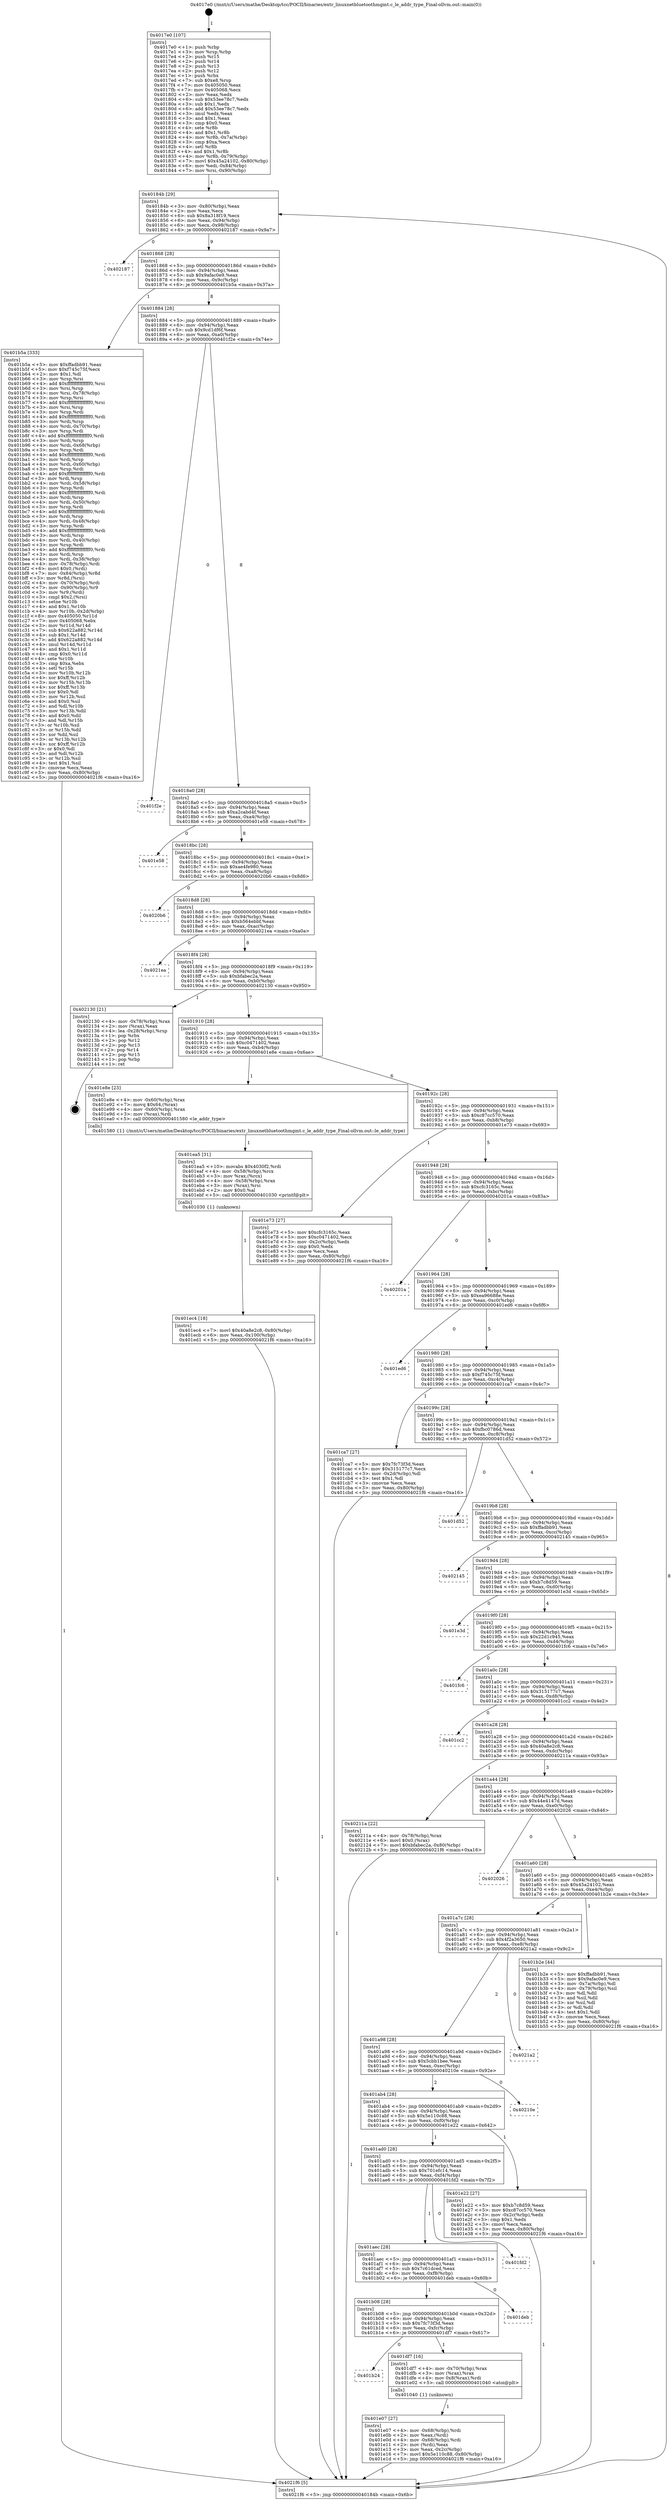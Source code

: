 digraph "0x4017e0" {
  label = "0x4017e0 (/mnt/c/Users/mathe/Desktop/tcc/POCII/binaries/extr_linuxnetbluetoothmgmt.c_le_addr_type_Final-ollvm.out::main(0))"
  labelloc = "t"
  node[shape=record]

  Entry [label="",width=0.3,height=0.3,shape=circle,fillcolor=black,style=filled]
  "0x40184b" [label="{
     0x40184b [29]\l
     | [instrs]\l
     &nbsp;&nbsp;0x40184b \<+3\>: mov -0x80(%rbp),%eax\l
     &nbsp;&nbsp;0x40184e \<+2\>: mov %eax,%ecx\l
     &nbsp;&nbsp;0x401850 \<+6\>: sub $0x8a318f19,%ecx\l
     &nbsp;&nbsp;0x401856 \<+6\>: mov %eax,-0x94(%rbp)\l
     &nbsp;&nbsp;0x40185c \<+6\>: mov %ecx,-0x98(%rbp)\l
     &nbsp;&nbsp;0x401862 \<+6\>: je 0000000000402187 \<main+0x9a7\>\l
  }"]
  "0x402187" [label="{
     0x402187\l
  }", style=dashed]
  "0x401868" [label="{
     0x401868 [28]\l
     | [instrs]\l
     &nbsp;&nbsp;0x401868 \<+5\>: jmp 000000000040186d \<main+0x8d\>\l
     &nbsp;&nbsp;0x40186d \<+6\>: mov -0x94(%rbp),%eax\l
     &nbsp;&nbsp;0x401873 \<+5\>: sub $0x9afac0e9,%eax\l
     &nbsp;&nbsp;0x401878 \<+6\>: mov %eax,-0x9c(%rbp)\l
     &nbsp;&nbsp;0x40187e \<+6\>: je 0000000000401b5a \<main+0x37a\>\l
  }"]
  Exit [label="",width=0.3,height=0.3,shape=circle,fillcolor=black,style=filled,peripheries=2]
  "0x401b5a" [label="{
     0x401b5a [333]\l
     | [instrs]\l
     &nbsp;&nbsp;0x401b5a \<+5\>: mov $0xffadbb91,%eax\l
     &nbsp;&nbsp;0x401b5f \<+5\>: mov $0xf745c75f,%ecx\l
     &nbsp;&nbsp;0x401b64 \<+2\>: mov $0x1,%dl\l
     &nbsp;&nbsp;0x401b66 \<+3\>: mov %rsp,%rsi\l
     &nbsp;&nbsp;0x401b69 \<+4\>: add $0xfffffffffffffff0,%rsi\l
     &nbsp;&nbsp;0x401b6d \<+3\>: mov %rsi,%rsp\l
     &nbsp;&nbsp;0x401b70 \<+4\>: mov %rsi,-0x78(%rbp)\l
     &nbsp;&nbsp;0x401b74 \<+3\>: mov %rsp,%rsi\l
     &nbsp;&nbsp;0x401b77 \<+4\>: add $0xfffffffffffffff0,%rsi\l
     &nbsp;&nbsp;0x401b7b \<+3\>: mov %rsi,%rsp\l
     &nbsp;&nbsp;0x401b7e \<+3\>: mov %rsp,%rdi\l
     &nbsp;&nbsp;0x401b81 \<+4\>: add $0xfffffffffffffff0,%rdi\l
     &nbsp;&nbsp;0x401b85 \<+3\>: mov %rdi,%rsp\l
     &nbsp;&nbsp;0x401b88 \<+4\>: mov %rdi,-0x70(%rbp)\l
     &nbsp;&nbsp;0x401b8c \<+3\>: mov %rsp,%rdi\l
     &nbsp;&nbsp;0x401b8f \<+4\>: add $0xfffffffffffffff0,%rdi\l
     &nbsp;&nbsp;0x401b93 \<+3\>: mov %rdi,%rsp\l
     &nbsp;&nbsp;0x401b96 \<+4\>: mov %rdi,-0x68(%rbp)\l
     &nbsp;&nbsp;0x401b9a \<+3\>: mov %rsp,%rdi\l
     &nbsp;&nbsp;0x401b9d \<+4\>: add $0xfffffffffffffff0,%rdi\l
     &nbsp;&nbsp;0x401ba1 \<+3\>: mov %rdi,%rsp\l
     &nbsp;&nbsp;0x401ba4 \<+4\>: mov %rdi,-0x60(%rbp)\l
     &nbsp;&nbsp;0x401ba8 \<+3\>: mov %rsp,%rdi\l
     &nbsp;&nbsp;0x401bab \<+4\>: add $0xfffffffffffffff0,%rdi\l
     &nbsp;&nbsp;0x401baf \<+3\>: mov %rdi,%rsp\l
     &nbsp;&nbsp;0x401bb2 \<+4\>: mov %rdi,-0x58(%rbp)\l
     &nbsp;&nbsp;0x401bb6 \<+3\>: mov %rsp,%rdi\l
     &nbsp;&nbsp;0x401bb9 \<+4\>: add $0xfffffffffffffff0,%rdi\l
     &nbsp;&nbsp;0x401bbd \<+3\>: mov %rdi,%rsp\l
     &nbsp;&nbsp;0x401bc0 \<+4\>: mov %rdi,-0x50(%rbp)\l
     &nbsp;&nbsp;0x401bc4 \<+3\>: mov %rsp,%rdi\l
     &nbsp;&nbsp;0x401bc7 \<+4\>: add $0xfffffffffffffff0,%rdi\l
     &nbsp;&nbsp;0x401bcb \<+3\>: mov %rdi,%rsp\l
     &nbsp;&nbsp;0x401bce \<+4\>: mov %rdi,-0x48(%rbp)\l
     &nbsp;&nbsp;0x401bd2 \<+3\>: mov %rsp,%rdi\l
     &nbsp;&nbsp;0x401bd5 \<+4\>: add $0xfffffffffffffff0,%rdi\l
     &nbsp;&nbsp;0x401bd9 \<+3\>: mov %rdi,%rsp\l
     &nbsp;&nbsp;0x401bdc \<+4\>: mov %rdi,-0x40(%rbp)\l
     &nbsp;&nbsp;0x401be0 \<+3\>: mov %rsp,%rdi\l
     &nbsp;&nbsp;0x401be3 \<+4\>: add $0xfffffffffffffff0,%rdi\l
     &nbsp;&nbsp;0x401be7 \<+3\>: mov %rdi,%rsp\l
     &nbsp;&nbsp;0x401bea \<+4\>: mov %rdi,-0x38(%rbp)\l
     &nbsp;&nbsp;0x401bee \<+4\>: mov -0x78(%rbp),%rdi\l
     &nbsp;&nbsp;0x401bf2 \<+6\>: movl $0x0,(%rdi)\l
     &nbsp;&nbsp;0x401bf8 \<+7\>: mov -0x84(%rbp),%r8d\l
     &nbsp;&nbsp;0x401bff \<+3\>: mov %r8d,(%rsi)\l
     &nbsp;&nbsp;0x401c02 \<+4\>: mov -0x70(%rbp),%rdi\l
     &nbsp;&nbsp;0x401c06 \<+7\>: mov -0x90(%rbp),%r9\l
     &nbsp;&nbsp;0x401c0d \<+3\>: mov %r9,(%rdi)\l
     &nbsp;&nbsp;0x401c10 \<+3\>: cmpl $0x2,(%rsi)\l
     &nbsp;&nbsp;0x401c13 \<+4\>: setne %r10b\l
     &nbsp;&nbsp;0x401c17 \<+4\>: and $0x1,%r10b\l
     &nbsp;&nbsp;0x401c1b \<+4\>: mov %r10b,-0x2d(%rbp)\l
     &nbsp;&nbsp;0x401c1f \<+8\>: mov 0x405050,%r11d\l
     &nbsp;&nbsp;0x401c27 \<+7\>: mov 0x405068,%ebx\l
     &nbsp;&nbsp;0x401c2e \<+3\>: mov %r11d,%r14d\l
     &nbsp;&nbsp;0x401c31 \<+7\>: sub $0x622a882,%r14d\l
     &nbsp;&nbsp;0x401c38 \<+4\>: sub $0x1,%r14d\l
     &nbsp;&nbsp;0x401c3c \<+7\>: add $0x622a882,%r14d\l
     &nbsp;&nbsp;0x401c43 \<+4\>: imul %r14d,%r11d\l
     &nbsp;&nbsp;0x401c47 \<+4\>: and $0x1,%r11d\l
     &nbsp;&nbsp;0x401c4b \<+4\>: cmp $0x0,%r11d\l
     &nbsp;&nbsp;0x401c4f \<+4\>: sete %r10b\l
     &nbsp;&nbsp;0x401c53 \<+3\>: cmp $0xa,%ebx\l
     &nbsp;&nbsp;0x401c56 \<+4\>: setl %r15b\l
     &nbsp;&nbsp;0x401c5a \<+3\>: mov %r10b,%r12b\l
     &nbsp;&nbsp;0x401c5d \<+4\>: xor $0xff,%r12b\l
     &nbsp;&nbsp;0x401c61 \<+3\>: mov %r15b,%r13b\l
     &nbsp;&nbsp;0x401c64 \<+4\>: xor $0xff,%r13b\l
     &nbsp;&nbsp;0x401c68 \<+3\>: xor $0x0,%dl\l
     &nbsp;&nbsp;0x401c6b \<+3\>: mov %r12b,%sil\l
     &nbsp;&nbsp;0x401c6e \<+4\>: and $0x0,%sil\l
     &nbsp;&nbsp;0x401c72 \<+3\>: and %dl,%r10b\l
     &nbsp;&nbsp;0x401c75 \<+3\>: mov %r13b,%dil\l
     &nbsp;&nbsp;0x401c78 \<+4\>: and $0x0,%dil\l
     &nbsp;&nbsp;0x401c7c \<+3\>: and %dl,%r15b\l
     &nbsp;&nbsp;0x401c7f \<+3\>: or %r10b,%sil\l
     &nbsp;&nbsp;0x401c82 \<+3\>: or %r15b,%dil\l
     &nbsp;&nbsp;0x401c85 \<+3\>: xor %dil,%sil\l
     &nbsp;&nbsp;0x401c88 \<+3\>: or %r13b,%r12b\l
     &nbsp;&nbsp;0x401c8b \<+4\>: xor $0xff,%r12b\l
     &nbsp;&nbsp;0x401c8f \<+3\>: or $0x0,%dl\l
     &nbsp;&nbsp;0x401c92 \<+3\>: and %dl,%r12b\l
     &nbsp;&nbsp;0x401c95 \<+3\>: or %r12b,%sil\l
     &nbsp;&nbsp;0x401c98 \<+4\>: test $0x1,%sil\l
     &nbsp;&nbsp;0x401c9c \<+3\>: cmovne %ecx,%eax\l
     &nbsp;&nbsp;0x401c9f \<+3\>: mov %eax,-0x80(%rbp)\l
     &nbsp;&nbsp;0x401ca2 \<+5\>: jmp 00000000004021f6 \<main+0xa16\>\l
  }"]
  "0x401884" [label="{
     0x401884 [28]\l
     | [instrs]\l
     &nbsp;&nbsp;0x401884 \<+5\>: jmp 0000000000401889 \<main+0xa9\>\l
     &nbsp;&nbsp;0x401889 \<+6\>: mov -0x94(%rbp),%eax\l
     &nbsp;&nbsp;0x40188f \<+5\>: sub $0x9cd1df6f,%eax\l
     &nbsp;&nbsp;0x401894 \<+6\>: mov %eax,-0xa0(%rbp)\l
     &nbsp;&nbsp;0x40189a \<+6\>: je 0000000000401f2e \<main+0x74e\>\l
  }"]
  "0x401ec4" [label="{
     0x401ec4 [18]\l
     | [instrs]\l
     &nbsp;&nbsp;0x401ec4 \<+7\>: movl $0x40a8e2c8,-0x80(%rbp)\l
     &nbsp;&nbsp;0x401ecb \<+6\>: mov %eax,-0x100(%rbp)\l
     &nbsp;&nbsp;0x401ed1 \<+5\>: jmp 00000000004021f6 \<main+0xa16\>\l
  }"]
  "0x401f2e" [label="{
     0x401f2e\l
  }", style=dashed]
  "0x4018a0" [label="{
     0x4018a0 [28]\l
     | [instrs]\l
     &nbsp;&nbsp;0x4018a0 \<+5\>: jmp 00000000004018a5 \<main+0xc5\>\l
     &nbsp;&nbsp;0x4018a5 \<+6\>: mov -0x94(%rbp),%eax\l
     &nbsp;&nbsp;0x4018ab \<+5\>: sub $0xa2cabd4f,%eax\l
     &nbsp;&nbsp;0x4018b0 \<+6\>: mov %eax,-0xa4(%rbp)\l
     &nbsp;&nbsp;0x4018b6 \<+6\>: je 0000000000401e58 \<main+0x678\>\l
  }"]
  "0x401ea5" [label="{
     0x401ea5 [31]\l
     | [instrs]\l
     &nbsp;&nbsp;0x401ea5 \<+10\>: movabs $0x4030f2,%rdi\l
     &nbsp;&nbsp;0x401eaf \<+4\>: mov -0x58(%rbp),%rcx\l
     &nbsp;&nbsp;0x401eb3 \<+3\>: mov %rax,(%rcx)\l
     &nbsp;&nbsp;0x401eb6 \<+4\>: mov -0x58(%rbp),%rax\l
     &nbsp;&nbsp;0x401eba \<+3\>: mov (%rax),%rsi\l
     &nbsp;&nbsp;0x401ebd \<+2\>: mov $0x0,%al\l
     &nbsp;&nbsp;0x401ebf \<+5\>: call 0000000000401030 \<printf@plt\>\l
     | [calls]\l
     &nbsp;&nbsp;0x401030 \{1\} (unknown)\l
  }"]
  "0x401e58" [label="{
     0x401e58\l
  }", style=dashed]
  "0x4018bc" [label="{
     0x4018bc [28]\l
     | [instrs]\l
     &nbsp;&nbsp;0x4018bc \<+5\>: jmp 00000000004018c1 \<main+0xe1\>\l
     &nbsp;&nbsp;0x4018c1 \<+6\>: mov -0x94(%rbp),%eax\l
     &nbsp;&nbsp;0x4018c7 \<+5\>: sub $0xae4fe980,%eax\l
     &nbsp;&nbsp;0x4018cc \<+6\>: mov %eax,-0xa8(%rbp)\l
     &nbsp;&nbsp;0x4018d2 \<+6\>: je 00000000004020b6 \<main+0x8d6\>\l
  }"]
  "0x401e07" [label="{
     0x401e07 [27]\l
     | [instrs]\l
     &nbsp;&nbsp;0x401e07 \<+4\>: mov -0x68(%rbp),%rdi\l
     &nbsp;&nbsp;0x401e0b \<+2\>: mov %eax,(%rdi)\l
     &nbsp;&nbsp;0x401e0d \<+4\>: mov -0x68(%rbp),%rdi\l
     &nbsp;&nbsp;0x401e11 \<+2\>: mov (%rdi),%eax\l
     &nbsp;&nbsp;0x401e13 \<+3\>: mov %eax,-0x2c(%rbp)\l
     &nbsp;&nbsp;0x401e16 \<+7\>: movl $0x5e110c88,-0x80(%rbp)\l
     &nbsp;&nbsp;0x401e1d \<+5\>: jmp 00000000004021f6 \<main+0xa16\>\l
  }"]
  "0x4020b6" [label="{
     0x4020b6\l
  }", style=dashed]
  "0x4018d8" [label="{
     0x4018d8 [28]\l
     | [instrs]\l
     &nbsp;&nbsp;0x4018d8 \<+5\>: jmp 00000000004018dd \<main+0xfd\>\l
     &nbsp;&nbsp;0x4018dd \<+6\>: mov -0x94(%rbp),%eax\l
     &nbsp;&nbsp;0x4018e3 \<+5\>: sub $0xb564ebbf,%eax\l
     &nbsp;&nbsp;0x4018e8 \<+6\>: mov %eax,-0xac(%rbp)\l
     &nbsp;&nbsp;0x4018ee \<+6\>: je 00000000004021ea \<main+0xa0a\>\l
  }"]
  "0x401b24" [label="{
     0x401b24\l
  }", style=dashed]
  "0x4021ea" [label="{
     0x4021ea\l
  }", style=dashed]
  "0x4018f4" [label="{
     0x4018f4 [28]\l
     | [instrs]\l
     &nbsp;&nbsp;0x4018f4 \<+5\>: jmp 00000000004018f9 \<main+0x119\>\l
     &nbsp;&nbsp;0x4018f9 \<+6\>: mov -0x94(%rbp),%eax\l
     &nbsp;&nbsp;0x4018ff \<+5\>: sub $0xbfabec2a,%eax\l
     &nbsp;&nbsp;0x401904 \<+6\>: mov %eax,-0xb0(%rbp)\l
     &nbsp;&nbsp;0x40190a \<+6\>: je 0000000000402130 \<main+0x950\>\l
  }"]
  "0x401df7" [label="{
     0x401df7 [16]\l
     | [instrs]\l
     &nbsp;&nbsp;0x401df7 \<+4\>: mov -0x70(%rbp),%rax\l
     &nbsp;&nbsp;0x401dfb \<+3\>: mov (%rax),%rax\l
     &nbsp;&nbsp;0x401dfe \<+4\>: mov 0x8(%rax),%rdi\l
     &nbsp;&nbsp;0x401e02 \<+5\>: call 0000000000401040 \<atoi@plt\>\l
     | [calls]\l
     &nbsp;&nbsp;0x401040 \{1\} (unknown)\l
  }"]
  "0x402130" [label="{
     0x402130 [21]\l
     | [instrs]\l
     &nbsp;&nbsp;0x402130 \<+4\>: mov -0x78(%rbp),%rax\l
     &nbsp;&nbsp;0x402134 \<+2\>: mov (%rax),%eax\l
     &nbsp;&nbsp;0x402136 \<+4\>: lea -0x28(%rbp),%rsp\l
     &nbsp;&nbsp;0x40213a \<+1\>: pop %rbx\l
     &nbsp;&nbsp;0x40213b \<+2\>: pop %r12\l
     &nbsp;&nbsp;0x40213d \<+2\>: pop %r13\l
     &nbsp;&nbsp;0x40213f \<+2\>: pop %r14\l
     &nbsp;&nbsp;0x402141 \<+2\>: pop %r15\l
     &nbsp;&nbsp;0x402143 \<+1\>: pop %rbp\l
     &nbsp;&nbsp;0x402144 \<+1\>: ret\l
  }"]
  "0x401910" [label="{
     0x401910 [28]\l
     | [instrs]\l
     &nbsp;&nbsp;0x401910 \<+5\>: jmp 0000000000401915 \<main+0x135\>\l
     &nbsp;&nbsp;0x401915 \<+6\>: mov -0x94(%rbp),%eax\l
     &nbsp;&nbsp;0x40191b \<+5\>: sub $0xc0471402,%eax\l
     &nbsp;&nbsp;0x401920 \<+6\>: mov %eax,-0xb4(%rbp)\l
     &nbsp;&nbsp;0x401926 \<+6\>: je 0000000000401e8e \<main+0x6ae\>\l
  }"]
  "0x401b08" [label="{
     0x401b08 [28]\l
     | [instrs]\l
     &nbsp;&nbsp;0x401b08 \<+5\>: jmp 0000000000401b0d \<main+0x32d\>\l
     &nbsp;&nbsp;0x401b0d \<+6\>: mov -0x94(%rbp),%eax\l
     &nbsp;&nbsp;0x401b13 \<+5\>: sub $0x7fc73f3d,%eax\l
     &nbsp;&nbsp;0x401b18 \<+6\>: mov %eax,-0xfc(%rbp)\l
     &nbsp;&nbsp;0x401b1e \<+6\>: je 0000000000401df7 \<main+0x617\>\l
  }"]
  "0x401e8e" [label="{
     0x401e8e [23]\l
     | [instrs]\l
     &nbsp;&nbsp;0x401e8e \<+4\>: mov -0x60(%rbp),%rax\l
     &nbsp;&nbsp;0x401e92 \<+7\>: movq $0x64,(%rax)\l
     &nbsp;&nbsp;0x401e99 \<+4\>: mov -0x60(%rbp),%rax\l
     &nbsp;&nbsp;0x401e9d \<+3\>: mov (%rax),%rdi\l
     &nbsp;&nbsp;0x401ea0 \<+5\>: call 0000000000401580 \<le_addr_type\>\l
     | [calls]\l
     &nbsp;&nbsp;0x401580 \{1\} (/mnt/c/Users/mathe/Desktop/tcc/POCII/binaries/extr_linuxnetbluetoothmgmt.c_le_addr_type_Final-ollvm.out::le_addr_type)\l
  }"]
  "0x40192c" [label="{
     0x40192c [28]\l
     | [instrs]\l
     &nbsp;&nbsp;0x40192c \<+5\>: jmp 0000000000401931 \<main+0x151\>\l
     &nbsp;&nbsp;0x401931 \<+6\>: mov -0x94(%rbp),%eax\l
     &nbsp;&nbsp;0x401937 \<+5\>: sub $0xc87cc570,%eax\l
     &nbsp;&nbsp;0x40193c \<+6\>: mov %eax,-0xb8(%rbp)\l
     &nbsp;&nbsp;0x401942 \<+6\>: je 0000000000401e73 \<main+0x693\>\l
  }"]
  "0x401deb" [label="{
     0x401deb\l
  }", style=dashed]
  "0x401e73" [label="{
     0x401e73 [27]\l
     | [instrs]\l
     &nbsp;&nbsp;0x401e73 \<+5\>: mov $0xcfc3165c,%eax\l
     &nbsp;&nbsp;0x401e78 \<+5\>: mov $0xc0471402,%ecx\l
     &nbsp;&nbsp;0x401e7d \<+3\>: mov -0x2c(%rbp),%edx\l
     &nbsp;&nbsp;0x401e80 \<+3\>: cmp $0x0,%edx\l
     &nbsp;&nbsp;0x401e83 \<+3\>: cmove %ecx,%eax\l
     &nbsp;&nbsp;0x401e86 \<+3\>: mov %eax,-0x80(%rbp)\l
     &nbsp;&nbsp;0x401e89 \<+5\>: jmp 00000000004021f6 \<main+0xa16\>\l
  }"]
  "0x401948" [label="{
     0x401948 [28]\l
     | [instrs]\l
     &nbsp;&nbsp;0x401948 \<+5\>: jmp 000000000040194d \<main+0x16d\>\l
     &nbsp;&nbsp;0x40194d \<+6\>: mov -0x94(%rbp),%eax\l
     &nbsp;&nbsp;0x401953 \<+5\>: sub $0xcfc3165c,%eax\l
     &nbsp;&nbsp;0x401958 \<+6\>: mov %eax,-0xbc(%rbp)\l
     &nbsp;&nbsp;0x40195e \<+6\>: je 000000000040201a \<main+0x83a\>\l
  }"]
  "0x401aec" [label="{
     0x401aec [28]\l
     | [instrs]\l
     &nbsp;&nbsp;0x401aec \<+5\>: jmp 0000000000401af1 \<main+0x311\>\l
     &nbsp;&nbsp;0x401af1 \<+6\>: mov -0x94(%rbp),%eax\l
     &nbsp;&nbsp;0x401af7 \<+5\>: sub $0x7c61dced,%eax\l
     &nbsp;&nbsp;0x401afc \<+6\>: mov %eax,-0xf8(%rbp)\l
     &nbsp;&nbsp;0x401b02 \<+6\>: je 0000000000401deb \<main+0x60b\>\l
  }"]
  "0x40201a" [label="{
     0x40201a\l
  }", style=dashed]
  "0x401964" [label="{
     0x401964 [28]\l
     | [instrs]\l
     &nbsp;&nbsp;0x401964 \<+5\>: jmp 0000000000401969 \<main+0x189\>\l
     &nbsp;&nbsp;0x401969 \<+6\>: mov -0x94(%rbp),%eax\l
     &nbsp;&nbsp;0x40196f \<+5\>: sub $0xea96688e,%eax\l
     &nbsp;&nbsp;0x401974 \<+6\>: mov %eax,-0xc0(%rbp)\l
     &nbsp;&nbsp;0x40197a \<+6\>: je 0000000000401ed6 \<main+0x6f6\>\l
  }"]
  "0x401fd2" [label="{
     0x401fd2\l
  }", style=dashed]
  "0x401ed6" [label="{
     0x401ed6\l
  }", style=dashed]
  "0x401980" [label="{
     0x401980 [28]\l
     | [instrs]\l
     &nbsp;&nbsp;0x401980 \<+5\>: jmp 0000000000401985 \<main+0x1a5\>\l
     &nbsp;&nbsp;0x401985 \<+6\>: mov -0x94(%rbp),%eax\l
     &nbsp;&nbsp;0x40198b \<+5\>: sub $0xf745c75f,%eax\l
     &nbsp;&nbsp;0x401990 \<+6\>: mov %eax,-0xc4(%rbp)\l
     &nbsp;&nbsp;0x401996 \<+6\>: je 0000000000401ca7 \<main+0x4c7\>\l
  }"]
  "0x401ad0" [label="{
     0x401ad0 [28]\l
     | [instrs]\l
     &nbsp;&nbsp;0x401ad0 \<+5\>: jmp 0000000000401ad5 \<main+0x2f5\>\l
     &nbsp;&nbsp;0x401ad5 \<+6\>: mov -0x94(%rbp),%eax\l
     &nbsp;&nbsp;0x401adb \<+5\>: sub $0x701efc14,%eax\l
     &nbsp;&nbsp;0x401ae0 \<+6\>: mov %eax,-0xf4(%rbp)\l
     &nbsp;&nbsp;0x401ae6 \<+6\>: je 0000000000401fd2 \<main+0x7f2\>\l
  }"]
  "0x401ca7" [label="{
     0x401ca7 [27]\l
     | [instrs]\l
     &nbsp;&nbsp;0x401ca7 \<+5\>: mov $0x7fc73f3d,%eax\l
     &nbsp;&nbsp;0x401cac \<+5\>: mov $0x315177c7,%ecx\l
     &nbsp;&nbsp;0x401cb1 \<+3\>: mov -0x2d(%rbp),%dl\l
     &nbsp;&nbsp;0x401cb4 \<+3\>: test $0x1,%dl\l
     &nbsp;&nbsp;0x401cb7 \<+3\>: cmovne %ecx,%eax\l
     &nbsp;&nbsp;0x401cba \<+3\>: mov %eax,-0x80(%rbp)\l
     &nbsp;&nbsp;0x401cbd \<+5\>: jmp 00000000004021f6 \<main+0xa16\>\l
  }"]
  "0x40199c" [label="{
     0x40199c [28]\l
     | [instrs]\l
     &nbsp;&nbsp;0x40199c \<+5\>: jmp 00000000004019a1 \<main+0x1c1\>\l
     &nbsp;&nbsp;0x4019a1 \<+6\>: mov -0x94(%rbp),%eax\l
     &nbsp;&nbsp;0x4019a7 \<+5\>: sub $0xfbc0786d,%eax\l
     &nbsp;&nbsp;0x4019ac \<+6\>: mov %eax,-0xc8(%rbp)\l
     &nbsp;&nbsp;0x4019b2 \<+6\>: je 0000000000401d52 \<main+0x572\>\l
  }"]
  "0x401e22" [label="{
     0x401e22 [27]\l
     | [instrs]\l
     &nbsp;&nbsp;0x401e22 \<+5\>: mov $0xb7c8d59,%eax\l
     &nbsp;&nbsp;0x401e27 \<+5\>: mov $0xc87cc570,%ecx\l
     &nbsp;&nbsp;0x401e2c \<+3\>: mov -0x2c(%rbp),%edx\l
     &nbsp;&nbsp;0x401e2f \<+3\>: cmp $0x1,%edx\l
     &nbsp;&nbsp;0x401e32 \<+3\>: cmovl %ecx,%eax\l
     &nbsp;&nbsp;0x401e35 \<+3\>: mov %eax,-0x80(%rbp)\l
     &nbsp;&nbsp;0x401e38 \<+5\>: jmp 00000000004021f6 \<main+0xa16\>\l
  }"]
  "0x401d52" [label="{
     0x401d52\l
  }", style=dashed]
  "0x4019b8" [label="{
     0x4019b8 [28]\l
     | [instrs]\l
     &nbsp;&nbsp;0x4019b8 \<+5\>: jmp 00000000004019bd \<main+0x1dd\>\l
     &nbsp;&nbsp;0x4019bd \<+6\>: mov -0x94(%rbp),%eax\l
     &nbsp;&nbsp;0x4019c3 \<+5\>: sub $0xffadbb91,%eax\l
     &nbsp;&nbsp;0x4019c8 \<+6\>: mov %eax,-0xcc(%rbp)\l
     &nbsp;&nbsp;0x4019ce \<+6\>: je 0000000000402145 \<main+0x965\>\l
  }"]
  "0x401ab4" [label="{
     0x401ab4 [28]\l
     | [instrs]\l
     &nbsp;&nbsp;0x401ab4 \<+5\>: jmp 0000000000401ab9 \<main+0x2d9\>\l
     &nbsp;&nbsp;0x401ab9 \<+6\>: mov -0x94(%rbp),%eax\l
     &nbsp;&nbsp;0x401abf \<+5\>: sub $0x5e110c88,%eax\l
     &nbsp;&nbsp;0x401ac4 \<+6\>: mov %eax,-0xf0(%rbp)\l
     &nbsp;&nbsp;0x401aca \<+6\>: je 0000000000401e22 \<main+0x642\>\l
  }"]
  "0x402145" [label="{
     0x402145\l
  }", style=dashed]
  "0x4019d4" [label="{
     0x4019d4 [28]\l
     | [instrs]\l
     &nbsp;&nbsp;0x4019d4 \<+5\>: jmp 00000000004019d9 \<main+0x1f9\>\l
     &nbsp;&nbsp;0x4019d9 \<+6\>: mov -0x94(%rbp),%eax\l
     &nbsp;&nbsp;0x4019df \<+5\>: sub $0xb7c8d59,%eax\l
     &nbsp;&nbsp;0x4019e4 \<+6\>: mov %eax,-0xd0(%rbp)\l
     &nbsp;&nbsp;0x4019ea \<+6\>: je 0000000000401e3d \<main+0x65d\>\l
  }"]
  "0x40210e" [label="{
     0x40210e\l
  }", style=dashed]
  "0x401e3d" [label="{
     0x401e3d\l
  }", style=dashed]
  "0x4019f0" [label="{
     0x4019f0 [28]\l
     | [instrs]\l
     &nbsp;&nbsp;0x4019f0 \<+5\>: jmp 00000000004019f5 \<main+0x215\>\l
     &nbsp;&nbsp;0x4019f5 \<+6\>: mov -0x94(%rbp),%eax\l
     &nbsp;&nbsp;0x4019fb \<+5\>: sub $0x22d1c945,%eax\l
     &nbsp;&nbsp;0x401a00 \<+6\>: mov %eax,-0xd4(%rbp)\l
     &nbsp;&nbsp;0x401a06 \<+6\>: je 0000000000401fc6 \<main+0x7e6\>\l
  }"]
  "0x401a98" [label="{
     0x401a98 [28]\l
     | [instrs]\l
     &nbsp;&nbsp;0x401a98 \<+5\>: jmp 0000000000401a9d \<main+0x2bd\>\l
     &nbsp;&nbsp;0x401a9d \<+6\>: mov -0x94(%rbp),%eax\l
     &nbsp;&nbsp;0x401aa3 \<+5\>: sub $0x5cbb1bee,%eax\l
     &nbsp;&nbsp;0x401aa8 \<+6\>: mov %eax,-0xec(%rbp)\l
     &nbsp;&nbsp;0x401aae \<+6\>: je 000000000040210e \<main+0x92e\>\l
  }"]
  "0x401fc6" [label="{
     0x401fc6\l
  }", style=dashed]
  "0x401a0c" [label="{
     0x401a0c [28]\l
     | [instrs]\l
     &nbsp;&nbsp;0x401a0c \<+5\>: jmp 0000000000401a11 \<main+0x231\>\l
     &nbsp;&nbsp;0x401a11 \<+6\>: mov -0x94(%rbp),%eax\l
     &nbsp;&nbsp;0x401a17 \<+5\>: sub $0x315177c7,%eax\l
     &nbsp;&nbsp;0x401a1c \<+6\>: mov %eax,-0xd8(%rbp)\l
     &nbsp;&nbsp;0x401a22 \<+6\>: je 0000000000401cc2 \<main+0x4e2\>\l
  }"]
  "0x4021a2" [label="{
     0x4021a2\l
  }", style=dashed]
  "0x401cc2" [label="{
     0x401cc2\l
  }", style=dashed]
  "0x401a28" [label="{
     0x401a28 [28]\l
     | [instrs]\l
     &nbsp;&nbsp;0x401a28 \<+5\>: jmp 0000000000401a2d \<main+0x24d\>\l
     &nbsp;&nbsp;0x401a2d \<+6\>: mov -0x94(%rbp),%eax\l
     &nbsp;&nbsp;0x401a33 \<+5\>: sub $0x40a8e2c8,%eax\l
     &nbsp;&nbsp;0x401a38 \<+6\>: mov %eax,-0xdc(%rbp)\l
     &nbsp;&nbsp;0x401a3e \<+6\>: je 000000000040211a \<main+0x93a\>\l
  }"]
  "0x4017e0" [label="{
     0x4017e0 [107]\l
     | [instrs]\l
     &nbsp;&nbsp;0x4017e0 \<+1\>: push %rbp\l
     &nbsp;&nbsp;0x4017e1 \<+3\>: mov %rsp,%rbp\l
     &nbsp;&nbsp;0x4017e4 \<+2\>: push %r15\l
     &nbsp;&nbsp;0x4017e6 \<+2\>: push %r14\l
     &nbsp;&nbsp;0x4017e8 \<+2\>: push %r13\l
     &nbsp;&nbsp;0x4017ea \<+2\>: push %r12\l
     &nbsp;&nbsp;0x4017ec \<+1\>: push %rbx\l
     &nbsp;&nbsp;0x4017ed \<+7\>: sub $0xe8,%rsp\l
     &nbsp;&nbsp;0x4017f4 \<+7\>: mov 0x405050,%eax\l
     &nbsp;&nbsp;0x4017fb \<+7\>: mov 0x405068,%ecx\l
     &nbsp;&nbsp;0x401802 \<+2\>: mov %eax,%edx\l
     &nbsp;&nbsp;0x401804 \<+6\>: sub $0x53ee78c7,%edx\l
     &nbsp;&nbsp;0x40180a \<+3\>: sub $0x1,%edx\l
     &nbsp;&nbsp;0x40180d \<+6\>: add $0x53ee78c7,%edx\l
     &nbsp;&nbsp;0x401813 \<+3\>: imul %edx,%eax\l
     &nbsp;&nbsp;0x401816 \<+3\>: and $0x1,%eax\l
     &nbsp;&nbsp;0x401819 \<+3\>: cmp $0x0,%eax\l
     &nbsp;&nbsp;0x40181c \<+4\>: sete %r8b\l
     &nbsp;&nbsp;0x401820 \<+4\>: and $0x1,%r8b\l
     &nbsp;&nbsp;0x401824 \<+4\>: mov %r8b,-0x7a(%rbp)\l
     &nbsp;&nbsp;0x401828 \<+3\>: cmp $0xa,%ecx\l
     &nbsp;&nbsp;0x40182b \<+4\>: setl %r8b\l
     &nbsp;&nbsp;0x40182f \<+4\>: and $0x1,%r8b\l
     &nbsp;&nbsp;0x401833 \<+4\>: mov %r8b,-0x79(%rbp)\l
     &nbsp;&nbsp;0x401837 \<+7\>: movl $0x45a24102,-0x80(%rbp)\l
     &nbsp;&nbsp;0x40183e \<+6\>: mov %edi,-0x84(%rbp)\l
     &nbsp;&nbsp;0x401844 \<+7\>: mov %rsi,-0x90(%rbp)\l
  }"]
  "0x40211a" [label="{
     0x40211a [22]\l
     | [instrs]\l
     &nbsp;&nbsp;0x40211a \<+4\>: mov -0x78(%rbp),%rax\l
     &nbsp;&nbsp;0x40211e \<+6\>: movl $0x0,(%rax)\l
     &nbsp;&nbsp;0x402124 \<+7\>: movl $0xbfabec2a,-0x80(%rbp)\l
     &nbsp;&nbsp;0x40212b \<+5\>: jmp 00000000004021f6 \<main+0xa16\>\l
  }"]
  "0x401a44" [label="{
     0x401a44 [28]\l
     | [instrs]\l
     &nbsp;&nbsp;0x401a44 \<+5\>: jmp 0000000000401a49 \<main+0x269\>\l
     &nbsp;&nbsp;0x401a49 \<+6\>: mov -0x94(%rbp),%eax\l
     &nbsp;&nbsp;0x401a4f \<+5\>: sub $0x44e4147d,%eax\l
     &nbsp;&nbsp;0x401a54 \<+6\>: mov %eax,-0xe0(%rbp)\l
     &nbsp;&nbsp;0x401a5a \<+6\>: je 0000000000402026 \<main+0x846\>\l
  }"]
  "0x4021f6" [label="{
     0x4021f6 [5]\l
     | [instrs]\l
     &nbsp;&nbsp;0x4021f6 \<+5\>: jmp 000000000040184b \<main+0x6b\>\l
  }"]
  "0x402026" [label="{
     0x402026\l
  }", style=dashed]
  "0x401a60" [label="{
     0x401a60 [28]\l
     | [instrs]\l
     &nbsp;&nbsp;0x401a60 \<+5\>: jmp 0000000000401a65 \<main+0x285\>\l
     &nbsp;&nbsp;0x401a65 \<+6\>: mov -0x94(%rbp),%eax\l
     &nbsp;&nbsp;0x401a6b \<+5\>: sub $0x45a24102,%eax\l
     &nbsp;&nbsp;0x401a70 \<+6\>: mov %eax,-0xe4(%rbp)\l
     &nbsp;&nbsp;0x401a76 \<+6\>: je 0000000000401b2e \<main+0x34e\>\l
  }"]
  "0x401a7c" [label="{
     0x401a7c [28]\l
     | [instrs]\l
     &nbsp;&nbsp;0x401a7c \<+5\>: jmp 0000000000401a81 \<main+0x2a1\>\l
     &nbsp;&nbsp;0x401a81 \<+6\>: mov -0x94(%rbp),%eax\l
     &nbsp;&nbsp;0x401a87 \<+5\>: sub $0x4f2a3650,%eax\l
     &nbsp;&nbsp;0x401a8c \<+6\>: mov %eax,-0xe8(%rbp)\l
     &nbsp;&nbsp;0x401a92 \<+6\>: je 00000000004021a2 \<main+0x9c2\>\l
  }"]
  "0x401b2e" [label="{
     0x401b2e [44]\l
     | [instrs]\l
     &nbsp;&nbsp;0x401b2e \<+5\>: mov $0xffadbb91,%eax\l
     &nbsp;&nbsp;0x401b33 \<+5\>: mov $0x9afac0e9,%ecx\l
     &nbsp;&nbsp;0x401b38 \<+3\>: mov -0x7a(%rbp),%dl\l
     &nbsp;&nbsp;0x401b3b \<+4\>: mov -0x79(%rbp),%sil\l
     &nbsp;&nbsp;0x401b3f \<+3\>: mov %dl,%dil\l
     &nbsp;&nbsp;0x401b42 \<+3\>: and %sil,%dil\l
     &nbsp;&nbsp;0x401b45 \<+3\>: xor %sil,%dl\l
     &nbsp;&nbsp;0x401b48 \<+3\>: or %dl,%dil\l
     &nbsp;&nbsp;0x401b4b \<+4\>: test $0x1,%dil\l
     &nbsp;&nbsp;0x401b4f \<+3\>: cmovne %ecx,%eax\l
     &nbsp;&nbsp;0x401b52 \<+3\>: mov %eax,-0x80(%rbp)\l
     &nbsp;&nbsp;0x401b55 \<+5\>: jmp 00000000004021f6 \<main+0xa16\>\l
  }"]
  Entry -> "0x4017e0" [label=" 1"]
  "0x40184b" -> "0x402187" [label=" 0"]
  "0x40184b" -> "0x401868" [label=" 9"]
  "0x402130" -> Exit [label=" 1"]
  "0x401868" -> "0x401b5a" [label=" 1"]
  "0x401868" -> "0x401884" [label=" 8"]
  "0x40211a" -> "0x4021f6" [label=" 1"]
  "0x401884" -> "0x401f2e" [label=" 0"]
  "0x401884" -> "0x4018a0" [label=" 8"]
  "0x401ec4" -> "0x4021f6" [label=" 1"]
  "0x4018a0" -> "0x401e58" [label=" 0"]
  "0x4018a0" -> "0x4018bc" [label=" 8"]
  "0x401ea5" -> "0x401ec4" [label=" 1"]
  "0x4018bc" -> "0x4020b6" [label=" 0"]
  "0x4018bc" -> "0x4018d8" [label=" 8"]
  "0x401e8e" -> "0x401ea5" [label=" 1"]
  "0x4018d8" -> "0x4021ea" [label=" 0"]
  "0x4018d8" -> "0x4018f4" [label=" 8"]
  "0x401e73" -> "0x4021f6" [label=" 1"]
  "0x4018f4" -> "0x402130" [label=" 1"]
  "0x4018f4" -> "0x401910" [label=" 7"]
  "0x401e22" -> "0x4021f6" [label=" 1"]
  "0x401910" -> "0x401e8e" [label=" 1"]
  "0x401910" -> "0x40192c" [label=" 6"]
  "0x401df7" -> "0x401e07" [label=" 1"]
  "0x40192c" -> "0x401e73" [label=" 1"]
  "0x40192c" -> "0x401948" [label=" 5"]
  "0x401b08" -> "0x401b24" [label=" 0"]
  "0x401948" -> "0x40201a" [label=" 0"]
  "0x401948" -> "0x401964" [label=" 5"]
  "0x401e07" -> "0x4021f6" [label=" 1"]
  "0x401964" -> "0x401ed6" [label=" 0"]
  "0x401964" -> "0x401980" [label=" 5"]
  "0x401aec" -> "0x401b08" [label=" 1"]
  "0x401980" -> "0x401ca7" [label=" 1"]
  "0x401980" -> "0x40199c" [label=" 4"]
  "0x401b08" -> "0x401df7" [label=" 1"]
  "0x40199c" -> "0x401d52" [label=" 0"]
  "0x40199c" -> "0x4019b8" [label=" 4"]
  "0x401ad0" -> "0x401aec" [label=" 1"]
  "0x4019b8" -> "0x402145" [label=" 0"]
  "0x4019b8" -> "0x4019d4" [label=" 4"]
  "0x401aec" -> "0x401deb" [label=" 0"]
  "0x4019d4" -> "0x401e3d" [label=" 0"]
  "0x4019d4" -> "0x4019f0" [label=" 4"]
  "0x401ab4" -> "0x401ad0" [label=" 1"]
  "0x4019f0" -> "0x401fc6" [label=" 0"]
  "0x4019f0" -> "0x401a0c" [label=" 4"]
  "0x401ad0" -> "0x401fd2" [label=" 0"]
  "0x401a0c" -> "0x401cc2" [label=" 0"]
  "0x401a0c" -> "0x401a28" [label=" 4"]
  "0x401a98" -> "0x401ab4" [label=" 2"]
  "0x401a28" -> "0x40211a" [label=" 1"]
  "0x401a28" -> "0x401a44" [label=" 3"]
  "0x401a7c" -> "0x401a98" [label=" 2"]
  "0x401a44" -> "0x402026" [label=" 0"]
  "0x401a44" -> "0x401a60" [label=" 3"]
  "0x401a7c" -> "0x4021a2" [label=" 0"]
  "0x401a60" -> "0x401b2e" [label=" 1"]
  "0x401a60" -> "0x401a7c" [label=" 2"]
  "0x401b2e" -> "0x4021f6" [label=" 1"]
  "0x4017e0" -> "0x40184b" [label=" 1"]
  "0x4021f6" -> "0x40184b" [label=" 8"]
  "0x401ab4" -> "0x401e22" [label=" 1"]
  "0x401b5a" -> "0x4021f6" [label=" 1"]
  "0x401ca7" -> "0x4021f6" [label=" 1"]
  "0x401a98" -> "0x40210e" [label=" 0"]
}
